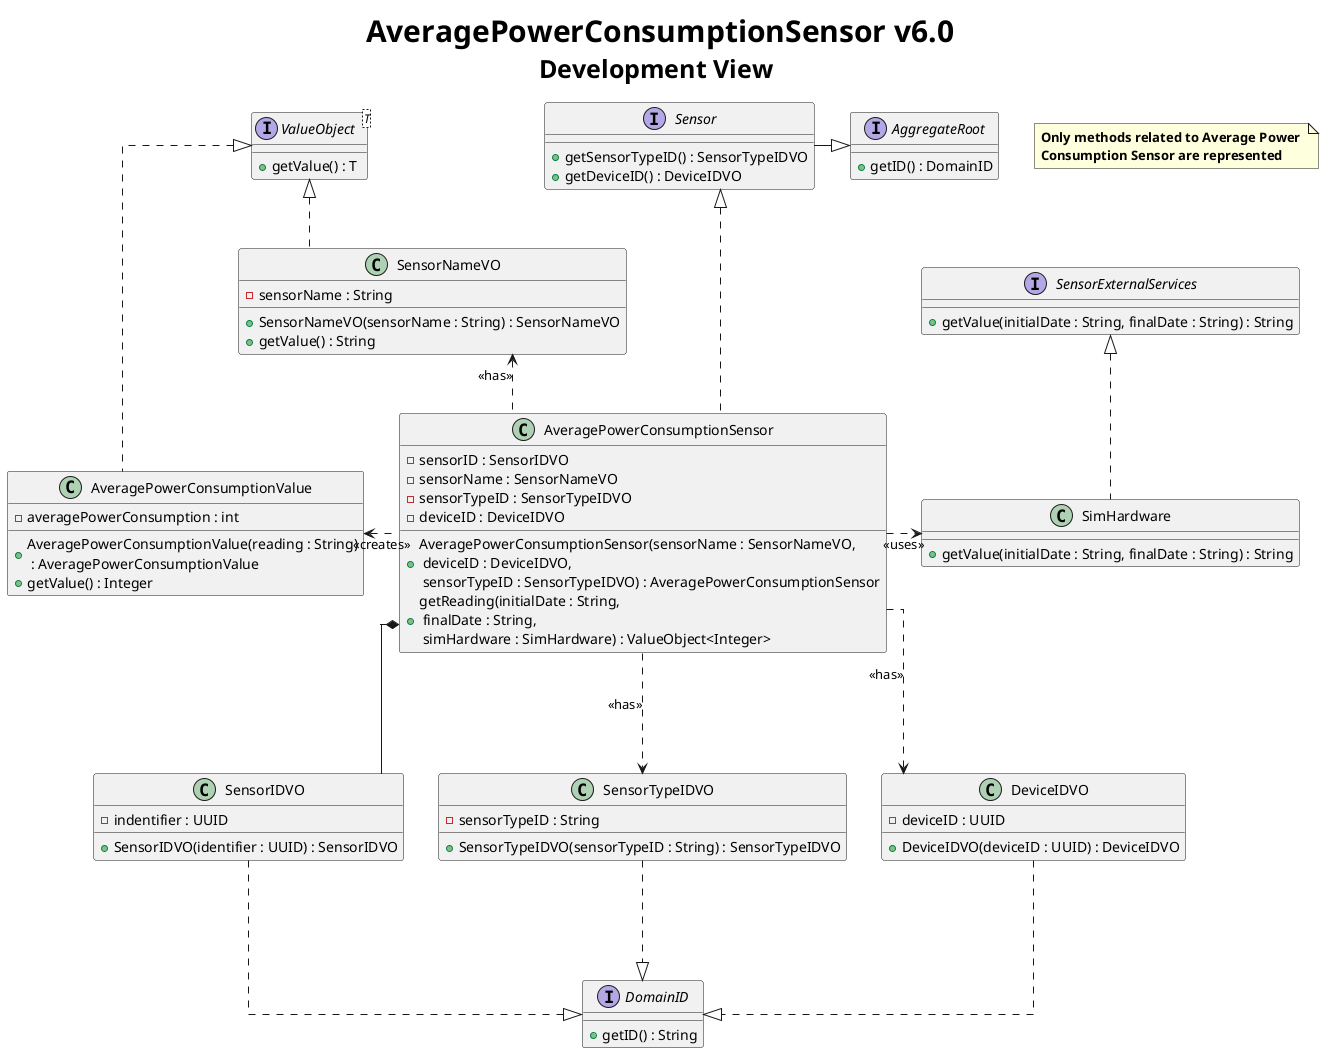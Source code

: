 @startuml
title <size: 30> AveragePowerConsumptionSensor v6.0\n<size: 25>Development View

note "<b>Only methods related to Average Power \n<b>Consumption Sensor are represented" as 1

skinparam linetype ortho

interface Sensor {
    + getSensorTypeID() : SensorTypeIDVO
    + getDeviceID() : DeviceIDVO
}

class SensorIDVO {
    - indentifier : UUID
    + SensorIDVO(identifier : UUID) : SensorIDVO
}

class SensorNameVO {
    - sensorName : String
    + SensorNameVO(sensorName : String) : SensorNameVO
    + getValue() : String
}

class SensorTypeIDVO {
    - sensorTypeID : String
    + SensorTypeIDVO(sensorTypeID : String) : SensorTypeIDVO
}

class DeviceIDVO {
    - deviceID : UUID
    + DeviceIDVO(deviceID : UUID) : DeviceIDVO
}

interface DomainID {
    + getID() : String
}

interface ValueObject<T> {
    + getValue() : T
}

class AveragePowerConsumptionSensor {
    - sensorID : SensorIDVO
    - sensorName : SensorNameVO
    - sensorTypeID : SensorTypeIDVO
    - deviceID : DeviceIDVO
    + AveragePowerConsumptionSensor(sensorName : SensorNameVO,\n deviceID : DeviceIDVO,\n sensorTypeID : SensorTypeIDVO) : AveragePowerConsumptionSensor
    + getReading(initialDate : String,\n finalDate : String,\n simHardware : SimHardware) : ValueObject<Integer>
}

class AveragePowerConsumptionValue {
    - averagePowerConsumption : int
    + AveragePowerConsumptionValue(reading : String)\n : AveragePowerConsumptionValue
    + getValue() : Integer
}

class SimHardware {
    + getValue(initialDate : String, finalDate : String) : String
}

interface SensorExternalServices {
+ getValue(initialDate : String, finalDate : String) : String
}

interface AggregateRoot{
    + getID() : DomainID
}

AveragePowerConsumptionSensor *---down SensorIDVO
AveragePowerConsumptionSensor -down..> SensorTypeIDVO : <<has>>
AveragePowerConsumptionSensor -down..> DeviceIDVO : <<has>>
AveragePowerConsumptionSensor -left..> SensorNameVO : <<has>>
SensorIDVO -down..|> DomainID
SensorTypeIDVO -down..|> DomainID
DeviceIDVO -down..|> DomainID
SensorNameVO -left..|> ValueObject
AveragePowerConsumptionValue -up..|> ValueObject
AveragePowerConsumptionSensor -left..> AveragePowerConsumptionValue : <<creates>>
AveragePowerConsumptionSensor -right..> SimHardware : <<uses>>
AveragePowerConsumptionSensor -up..|> Sensor
Sensor -right--|>AggregateRoot
SimHardware -up.|> SensorExternalServices

@enduml